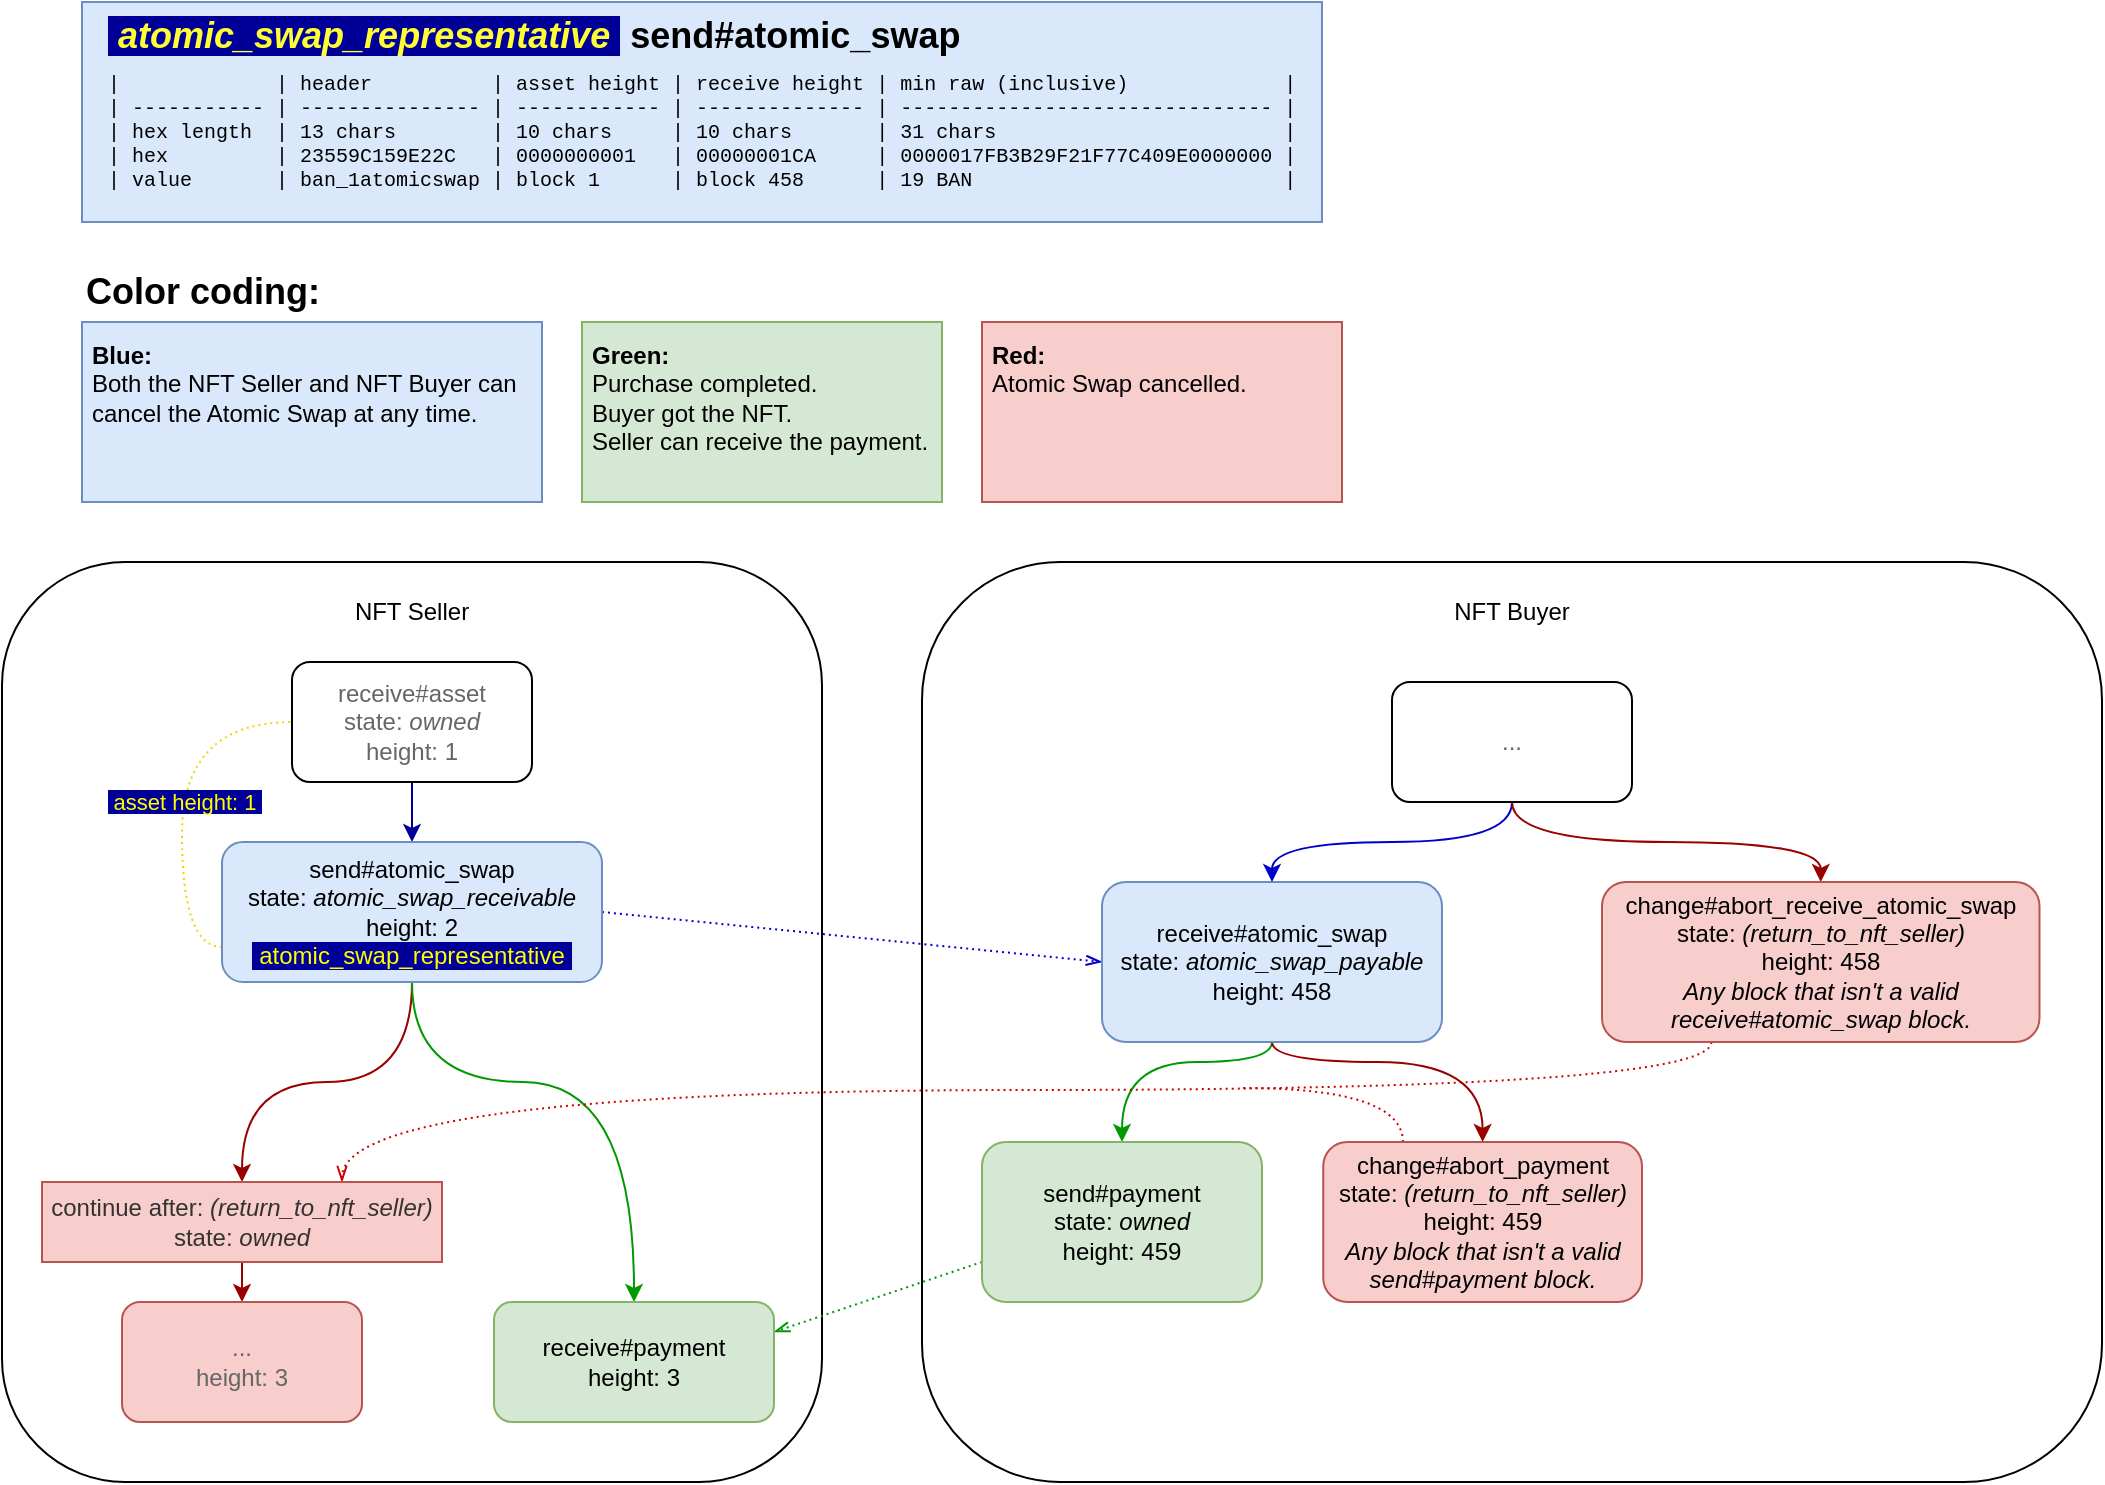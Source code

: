 <mxfile version="16.1.2" type="device"><diagram id="1xRQvat2UuC8k7jyyAz4" name="Page-1"><mxGraphModel dx="1123" dy="1878" grid="1" gridSize="10" guides="1" tooltips="1" connect="1" arrows="1" fold="1" page="1" pageScale="1" pageWidth="827" pageHeight="1169" math="0" shadow="0"><root><mxCell id="0"/><mxCell id="1" parent="0"/><mxCell id="Kf0J1nIb9PjyiUmhi34W-97" value="" style="rounded=0;whiteSpace=wrap;html=1;fillColor=#dae8fc;strokeColor=#6c8ebf;" parent="1" vertex="1"><mxGeometry x="40" y="-360" width="620" height="110" as="geometry"/></mxCell><mxCell id="Kf0J1nIb9PjyiUmhi34W-33" value="&lt;div&gt;&lt;b&gt;Blue:&lt;/b&gt;&lt;/div&gt;&lt;div&gt;Both the NFT Seller and NFT Buyer can cancel the Atomic Swap at any time.&lt;/div&gt;&lt;div&gt;&lt;br&gt;&lt;/div&gt;" style="rounded=0;whiteSpace=wrap;html=1;fillColor=#dae8fc;strokeColor=#6c8ebf;align=left;verticalAlign=top;spacing=5;" parent="1" vertex="1"><mxGeometry x="40" y="-200" width="230" height="90" as="geometry"/></mxCell><mxCell id="Kf0J1nIb9PjyiUmhi34W-35" value="&lt;div&gt;&lt;span&gt;&lt;b&gt;Green:&lt;/b&gt;&lt;/span&gt;&lt;/div&gt;&lt;div&gt;Purchase completed.&lt;br&gt;Buyer got the NFT.&lt;/div&gt;&lt;div&gt;Seller can receive the payment.&lt;/div&gt;" style="rounded=0;whiteSpace=wrap;html=1;align=left;verticalAlign=top;spacing=5;fillColor=#d5e8d4;strokeColor=#82b366;" parent="1" vertex="1"><mxGeometry x="290" y="-200" width="180" height="90" as="geometry"/></mxCell><mxCell id="Kf0J1nIb9PjyiUmhi34W-37" value="Color coding:" style="text;html=1;strokeColor=none;fillColor=none;align=left;verticalAlign=middle;whiteSpace=wrap;rounded=0;labelBackgroundColor=none;fontColor=#000000;fontStyle=1;fontSize=18;" parent="1" vertex="1"><mxGeometry x="40" y="-230" width="206" height="30" as="geometry"/></mxCell><mxCell id="Kf0J1nIb9PjyiUmhi34W-39" value="&lt;i style=&quot;font-size: 18px&quot;&gt;&lt;font color=&quot;#ffff33&quot; style=&quot;background-color: rgb(0 , 0 , 153)&quot;&gt;&amp;nbsp;atomic_swap_representative&amp;nbsp;&lt;/font&gt; &lt;/i&gt;&lt;font color=&quot;#000000&quot;&gt;send#atomic_swap&lt;/font&gt;" style="text;html=1;strokeColor=none;fillColor=none;align=left;verticalAlign=middle;whiteSpace=wrap;rounded=0;labelBackgroundColor=none;fontColor=#FFFF00;fontStyle=1;fontSize=18;labelBorderColor=none;shadow=0;" parent="1" vertex="1"><mxGeometry x="51.25" y="-358" width="840" height="30" as="geometry"/></mxCell><mxCell id="Kf0J1nIb9PjyiUmhi34W-101" value="&lt;div&gt;&lt;div&gt;|&amp;nbsp; &amp;nbsp; &amp;nbsp; &amp;nbsp; &amp;nbsp; &amp;nbsp; &amp;nbsp;| header&amp;nbsp; &amp;nbsp; &amp;nbsp; &amp;nbsp; &amp;nbsp; | asset height | receive height | min raw (inclusive)&amp;nbsp; &amp;nbsp; &amp;nbsp; &amp;nbsp; &amp;nbsp; &amp;nbsp; &amp;nbsp;|&lt;/div&gt;&lt;div&gt;| ----------- | --------------- | ------------ | -------------- | ------------------------------- |&lt;/div&gt;&lt;div&gt;| hex length&amp;nbsp; | 13 chars&amp;nbsp; &amp;nbsp; &amp;nbsp; &amp;nbsp; | 10 chars&amp;nbsp; &amp;nbsp; &amp;nbsp;| 10 chars&amp;nbsp; &amp;nbsp; &amp;nbsp; &amp;nbsp;| 31 chars&amp;nbsp; &amp;nbsp; &amp;nbsp; &amp;nbsp; &amp;nbsp; &amp;nbsp; &amp;nbsp; &amp;nbsp; &amp;nbsp; &amp;nbsp; &amp;nbsp; &amp;nbsp; |&lt;/div&gt;&lt;div&gt;| hex&amp;nbsp; &amp;nbsp; &amp;nbsp; &amp;nbsp; &amp;nbsp;| 23559C159E22C&amp;nbsp; &amp;nbsp;| 0000000001&amp;nbsp; &amp;nbsp;| 00000001CA&amp;nbsp; &amp;nbsp; &amp;nbsp;| 0000017FB3B29F21F77C409E0000000 |&lt;/div&gt;&lt;div&gt;| value&amp;nbsp; &amp;nbsp; &amp;nbsp; &amp;nbsp;| ban_1atomicswap | block 1&amp;nbsp; &amp;nbsp; &amp;nbsp; | block 458&amp;nbsp; &amp;nbsp; &amp;nbsp; | 19 BAN&amp;nbsp; &amp;nbsp; &amp;nbsp; &amp;nbsp; &amp;nbsp; &amp;nbsp; &amp;nbsp; &amp;nbsp; &amp;nbsp; &amp;nbsp; &amp;nbsp; &amp;nbsp; &amp;nbsp; |&lt;/div&gt;&lt;/div&gt;" style="text;html=1;strokeColor=none;fillColor=none;align=left;verticalAlign=middle;whiteSpace=wrap;rounded=0;labelBackgroundColor=none;fontSize=10;fontColor=#000000;fontFamily=Courier New;" parent="1" vertex="1"><mxGeometry x="51.25" y="-310" width="608.75" height="30" as="geometry"/></mxCell><mxCell id="NxAry0dHOCDtyIp8wMpN-2" value="" style="rounded=1;whiteSpace=wrap;html=1;shadow=0;labelBackgroundColor=none;labelBorderColor=none;fontColor=#000000;" vertex="1" parent="1"><mxGeometry y="-80" width="410" height="460" as="geometry"/></mxCell><mxCell id="NxAry0dHOCDtyIp8wMpN-3" value="" style="rounded=1;whiteSpace=wrap;html=1;shadow=0;labelBackgroundColor=none;labelBorderColor=none;fontColor=#000000;" vertex="1" parent="1"><mxGeometry x="460" y="-80" width="590" height="460" as="geometry"/></mxCell><mxCell id="NxAry0dHOCDtyIp8wMpN-4" value="NFT Seller" style="text;html=1;strokeColor=none;fillColor=none;align=center;verticalAlign=middle;whiteSpace=wrap;rounded=0;shadow=0;labelBackgroundColor=none;labelBorderColor=none;fontColor=#000000;" vertex="1" parent="1"><mxGeometry x="135" y="-70" width="140" height="30" as="geometry"/></mxCell><mxCell id="NxAry0dHOCDtyIp8wMpN-5" value="NFT Buyer" style="text;html=1;strokeColor=none;fillColor=none;align=center;verticalAlign=middle;whiteSpace=wrap;rounded=0;shadow=0;labelBackgroundColor=none;labelBorderColor=none;fontColor=#000000;" vertex="1" parent="1"><mxGeometry x="685" y="-70" width="140" height="30" as="geometry"/></mxCell><mxCell id="NxAry0dHOCDtyIp8wMpN-6" value="&lt;div&gt;&lt;span&gt;&lt;b&gt;Red:&lt;/b&gt;&lt;/span&gt;&lt;/div&gt;&lt;div&gt;&lt;span&gt;Atomic Swap cancelled.&lt;/span&gt;&lt;br&gt;&lt;/div&gt;" style="rounded=0;whiteSpace=wrap;html=1;align=left;verticalAlign=top;spacing=5;fillColor=#f8cecc;strokeColor=#b85450;" vertex="1" parent="1"><mxGeometry x="490" y="-200" width="180" height="90" as="geometry"/></mxCell><mxCell id="NxAry0dHOCDtyIp8wMpN-26" style="edgeStyle=orthogonalEdgeStyle;curved=1;rounded=0;orthogonalLoop=1;jettySize=auto;html=1;exitX=0.5;exitY=1;exitDx=0;exitDy=0;entryX=0.5;entryY=0;entryDx=0;entryDy=0;fontColor=#333333;strokeColor=#000099;" edge="1" parent="1" source="NxAry0dHOCDtyIp8wMpN-7" target="NxAry0dHOCDtyIp8wMpN-8"><mxGeometry relative="1" as="geometry"/></mxCell><mxCell id="NxAry0dHOCDtyIp8wMpN-7" value="&lt;font color=&quot;#666666&quot;&gt;receive#asset&lt;br&gt;state: &lt;i&gt;owned&lt;/i&gt;&lt;br&gt;height: 1&lt;/font&gt;" style="rounded=1;whiteSpace=wrap;html=1;shadow=0;labelBackgroundColor=none;labelBorderColor=none;fontColor=#000000;" vertex="1" parent="1"><mxGeometry x="145" y="-30" width="120" height="60" as="geometry"/></mxCell><mxCell id="NxAry0dHOCDtyIp8wMpN-16" style="edgeStyle=orthogonalEdgeStyle;rounded=0;orthogonalLoop=1;jettySize=auto;html=1;exitX=0.5;exitY=1;exitDx=0;exitDy=0;entryX=0.5;entryY=0;entryDx=0;entryDy=0;fontColor=#FFFF00;curved=1;strokeColor=#990000;" edge="1" parent="1" source="NxAry0dHOCDtyIp8wMpN-8" target="NxAry0dHOCDtyIp8wMpN-15"><mxGeometry relative="1" as="geometry"/></mxCell><mxCell id="NxAry0dHOCDtyIp8wMpN-17" style="edgeStyle=orthogonalEdgeStyle;rounded=0;orthogonalLoop=1;jettySize=auto;html=1;exitX=0.5;exitY=1;exitDx=0;exitDy=0;entryX=0.5;entryY=0;entryDx=0;entryDy=0;fontColor=#FFFF00;curved=1;strokeColor=#009900;" edge="1" parent="1" source="NxAry0dHOCDtyIp8wMpN-8" target="NxAry0dHOCDtyIp8wMpN-14"><mxGeometry relative="1" as="geometry"><Array as="points"><mxPoint x="205" y="180"/><mxPoint x="316" y="180"/></Array></mxGeometry></mxCell><mxCell id="NxAry0dHOCDtyIp8wMpN-30" style="edgeStyle=none;rounded=0;orthogonalLoop=1;jettySize=auto;html=1;exitX=1;exitY=0.5;exitDx=0;exitDy=0;entryX=0;entryY=0.5;entryDx=0;entryDy=0;dashed=1;dashPattern=1 2;fontColor=#333333;endArrow=openThin;endFill=0;strokeColor=#0000CC;" edge="1" parent="1" source="NxAry0dHOCDtyIp8wMpN-8" target="NxAry0dHOCDtyIp8wMpN-9"><mxGeometry relative="1" as="geometry"/></mxCell><mxCell id="NxAry0dHOCDtyIp8wMpN-32" style="edgeStyle=orthogonalEdgeStyle;rounded=0;orthogonalLoop=1;jettySize=auto;html=1;exitX=0;exitY=0.75;exitDx=0;exitDy=0;entryX=0;entryY=0.5;entryDx=0;entryDy=0;dashed=1;dashPattern=1 2;fontColor=#333333;endArrow=none;endFill=0;strokeColor=#EDD500;curved=1;shadow=0;" edge="1" parent="1" source="NxAry0dHOCDtyIp8wMpN-8" target="NxAry0dHOCDtyIp8wMpN-7"><mxGeometry relative="1" as="geometry"/></mxCell><mxCell id="NxAry0dHOCDtyIp8wMpN-33" value="&lt;font color=&quot;#ffff00&quot; style=&quot;background-color: rgb(0 , 0 , 153)&quot;&gt;&amp;nbsp;asset height: 1&amp;nbsp;&lt;/font&gt;" style="edgeLabel;html=1;align=center;verticalAlign=middle;resizable=0;points=[];fontColor=#333333;" vertex="1" connectable="0" parent="NxAry0dHOCDtyIp8wMpN-32"><mxGeometry x="-0.159" y="-1" relative="1" as="geometry"><mxPoint y="-14" as="offset"/></mxGeometry></mxCell><mxCell id="NxAry0dHOCDtyIp8wMpN-8" value="send#atomic_swap&lt;br&gt;state: &lt;i&gt;atomic_swap_receivable&lt;br&gt;&lt;/i&gt;height: 2&lt;br&gt;&lt;font color=&quot;#ffff00&quot; style=&quot;background-color: rgb(0 , 0 , 153)&quot;&gt;&amp;nbsp;atomic_swap_representative&amp;nbsp;&lt;/font&gt;" style="rounded=1;whiteSpace=wrap;html=1;shadow=0;labelBackgroundColor=none;labelBorderColor=none;fillColor=#dae8fc;strokeColor=#6c8ebf;" vertex="1" parent="1"><mxGeometry x="110" y="60" width="190" height="70" as="geometry"/></mxCell><mxCell id="NxAry0dHOCDtyIp8wMpN-18" style="edgeStyle=orthogonalEdgeStyle;rounded=0;orthogonalLoop=1;jettySize=auto;html=1;exitX=0.5;exitY=1;exitDx=0;exitDy=0;entryX=0.5;entryY=0;entryDx=0;entryDy=0;fontColor=#FFFF00;curved=1;strokeColor=#009900;" edge="1" parent="1" source="NxAry0dHOCDtyIp8wMpN-9" target="NxAry0dHOCDtyIp8wMpN-13"><mxGeometry relative="1" as="geometry"><Array as="points"><mxPoint x="635" y="170"/><mxPoint x="560" y="170"/></Array></mxGeometry></mxCell><mxCell id="NxAry0dHOCDtyIp8wMpN-19" style="edgeStyle=orthogonalEdgeStyle;rounded=0;orthogonalLoop=1;jettySize=auto;html=1;exitX=0.5;exitY=1;exitDx=0;exitDy=0;entryX=0.5;entryY=0;entryDx=0;entryDy=0;fontColor=#FFFF00;curved=1;strokeColor=#990000;" edge="1" parent="1" source="NxAry0dHOCDtyIp8wMpN-9" target="NxAry0dHOCDtyIp8wMpN-12"><mxGeometry relative="1" as="geometry"><Array as="points"><mxPoint x="635" y="170"/><mxPoint x="740" y="170"/></Array></mxGeometry></mxCell><mxCell id="NxAry0dHOCDtyIp8wMpN-9" value="receive#atomic_swap&lt;br&gt;state: &lt;i&gt;atomic_swap_payable&lt;/i&gt;&lt;br&gt;height: 458" style="rounded=1;whiteSpace=wrap;html=1;shadow=0;labelBackgroundColor=none;labelBorderColor=none;fillColor=#dae8fc;strokeColor=#6c8ebf;verticalAlign=middle;" vertex="1" parent="1"><mxGeometry x="550" y="80" width="170" height="80" as="geometry"/></mxCell><mxCell id="NxAry0dHOCDtyIp8wMpN-21" style="edgeStyle=orthogonalEdgeStyle;rounded=0;orthogonalLoop=1;jettySize=auto;html=1;exitX=0.5;exitY=1;exitDx=0;exitDy=0;entryX=0.5;entryY=0;entryDx=0;entryDy=0;fontColor=#FFFF00;curved=1;strokeColor=#0000CC;" edge="1" parent="1" source="NxAry0dHOCDtyIp8wMpN-10" target="NxAry0dHOCDtyIp8wMpN-9"><mxGeometry relative="1" as="geometry"/></mxCell><mxCell id="NxAry0dHOCDtyIp8wMpN-22" style="edgeStyle=orthogonalEdgeStyle;rounded=0;orthogonalLoop=1;jettySize=auto;html=1;exitX=0.5;exitY=1;exitDx=0;exitDy=0;entryX=0.5;entryY=0;entryDx=0;entryDy=0;fontColor=#FFFF00;curved=1;strokeColor=#990000;" edge="1" parent="1" source="NxAry0dHOCDtyIp8wMpN-10" target="NxAry0dHOCDtyIp8wMpN-11"><mxGeometry relative="1" as="geometry"/></mxCell><mxCell id="NxAry0dHOCDtyIp8wMpN-10" value="..." style="rounded=1;whiteSpace=wrap;html=1;shadow=0;labelBackgroundColor=none;labelBorderColor=none;fontColor=#666666;" vertex="1" parent="1"><mxGeometry x="695" y="-20" width="120" height="60" as="geometry"/></mxCell><mxCell id="NxAry0dHOCDtyIp8wMpN-27" style="edgeStyle=orthogonalEdgeStyle;curved=1;rounded=0;orthogonalLoop=1;jettySize=auto;html=1;exitX=0.25;exitY=1;exitDx=0;exitDy=0;entryX=0.75;entryY=0;entryDx=0;entryDy=0;fontColor=#333333;strokeColor=#CC0000;dashed=1;dashPattern=1 2;endArrow=openThin;endFill=0;" edge="1" parent="1" source="NxAry0dHOCDtyIp8wMpN-11" target="NxAry0dHOCDtyIp8wMpN-15"><mxGeometry relative="1" as="geometry"><Array as="points"><mxPoint x="855" y="184"/><mxPoint x="170" y="184"/></Array></mxGeometry></mxCell><mxCell id="NxAry0dHOCDtyIp8wMpN-11" value="change#abort_receive_atomic_swap&lt;br&gt;state:&amp;nbsp;&lt;i&gt;(return_to_nft_seller)&lt;/i&gt;&lt;br&gt;height: 458&lt;br&gt;&lt;i&gt;Any block that isn't a valid receive#atomic_swap block.&lt;/i&gt;" style="rounded=1;whiteSpace=wrap;html=1;shadow=0;labelBackgroundColor=none;labelBorderColor=none;fillColor=#f8cecc;strokeColor=#b85450;" vertex="1" parent="1"><mxGeometry x="800" y="80" width="218.75" height="80" as="geometry"/></mxCell><mxCell id="NxAry0dHOCDtyIp8wMpN-28" style="edgeStyle=orthogonalEdgeStyle;curved=1;rounded=0;orthogonalLoop=1;jettySize=auto;html=1;exitX=0.25;exitY=0;exitDx=0;exitDy=0;dashed=1;dashPattern=1 2;fontColor=#333333;endArrow=none;endFill=0;strokeColor=#CC0000;" edge="1" parent="1" source="NxAry0dHOCDtyIp8wMpN-12"><mxGeometry relative="1" as="geometry"><mxPoint x="620" y="183" as="targetPoint"/><Array as="points"><mxPoint x="701" y="183"/></Array></mxGeometry></mxCell><mxCell id="NxAry0dHOCDtyIp8wMpN-12" value="change#abort_payment&lt;br&gt;state:&amp;nbsp;&lt;i&gt;(return_to_nft_seller)&lt;/i&gt;&lt;br&gt;height: 459&lt;br&gt;&lt;i&gt;Any block that isn't a valid send#payment block.&lt;/i&gt;" style="rounded=1;whiteSpace=wrap;html=1;shadow=0;labelBackgroundColor=none;labelBorderColor=none;fillColor=#f8cecc;strokeColor=#b85450;" vertex="1" parent="1"><mxGeometry x="660.63" y="210" width="159.37" height="80" as="geometry"/></mxCell><mxCell id="NxAry0dHOCDtyIp8wMpN-29" style="rounded=0;orthogonalLoop=1;jettySize=auto;html=1;exitX=0;exitY=0.75;exitDx=0;exitDy=0;entryX=1;entryY=0.25;entryDx=0;entryDy=0;dashed=1;dashPattern=1 2;fontColor=#333333;endArrow=openThin;endFill=0;strokeColor=#009900;" edge="1" parent="1" source="NxAry0dHOCDtyIp8wMpN-13" target="NxAry0dHOCDtyIp8wMpN-14"><mxGeometry relative="1" as="geometry"/></mxCell><mxCell id="NxAry0dHOCDtyIp8wMpN-13" value="send#payment&lt;br&gt;state: &lt;i&gt;owned&lt;/i&gt;&lt;br&gt;height: 459" style="rounded=1;whiteSpace=wrap;html=1;shadow=0;labelBackgroundColor=none;labelBorderColor=none;fillColor=#d5e8d4;strokeColor=#82b366;verticalAlign=middle;" vertex="1" parent="1"><mxGeometry x="490" y="210" width="140" height="80" as="geometry"/></mxCell><mxCell id="NxAry0dHOCDtyIp8wMpN-14" value="receive#payment&lt;br&gt;height: 3" style="rounded=1;whiteSpace=wrap;html=1;shadow=0;labelBackgroundColor=none;labelBorderColor=none;fillColor=#d5e8d4;strokeColor=#82b366;verticalAlign=middle;" vertex="1" parent="1"><mxGeometry x="246" y="290" width="140" height="60" as="geometry"/></mxCell><mxCell id="NxAry0dHOCDtyIp8wMpN-25" style="edgeStyle=orthogonalEdgeStyle;rounded=0;orthogonalLoop=1;jettySize=auto;html=1;exitX=0.5;exitY=1;exitDx=0;exitDy=0;entryX=0.5;entryY=0;entryDx=0;entryDy=0;fontColor=#333333;strokeColor=#990000;" edge="1" parent="1" source="NxAry0dHOCDtyIp8wMpN-15" target="NxAry0dHOCDtyIp8wMpN-24"><mxGeometry relative="1" as="geometry"/></mxCell><mxCell id="NxAry0dHOCDtyIp8wMpN-15" value="&lt;font color=&quot;#333333&quot;&gt;continue after: &lt;i&gt;(return_to_nft_seller)&lt;/i&gt;&lt;br&gt;state: &lt;i&gt;owned&lt;/i&gt;&lt;br&gt;&lt;/font&gt;" style="rounded=0;whiteSpace=wrap;html=1;shadow=0;labelBackgroundColor=none;labelBorderColor=none;fillColor=#f8cecc;strokeColor=#b85450;" vertex="1" parent="1"><mxGeometry x="20" y="230" width="200" height="40" as="geometry"/></mxCell><mxCell id="NxAry0dHOCDtyIp8wMpN-24" value="&lt;font color=&quot;#666666&quot;&gt;...&lt;br&gt;height: 3&lt;/font&gt;" style="rounded=1;whiteSpace=wrap;html=1;shadow=0;labelBackgroundColor=none;labelBorderColor=none;fillColor=#f8cecc;strokeColor=#b85450;" vertex="1" parent="1"><mxGeometry x="60" y="290" width="120" height="60" as="geometry"/></mxCell></root></mxGraphModel></diagram></mxfile>